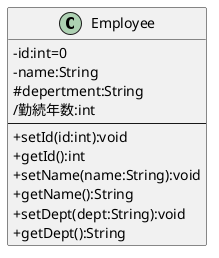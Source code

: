 @startuml
skinparam classAttributeIconSize 0
' class A <<stereotype>>{} 
' class B {
'     - 属性１:int
'     - 属性2:String
' }
' class C{
'     ---
'     + 操作1():void
'     + 操作2():String
' }
' class D{
'     - 属性１:int
'     - 属性2:String
'     ---
'     + 操作1():void
'     + 操作2():String
' }

class Employee {
    -id:int=0
    -name:String
    #depertment:String
    /勤続年数:int
    ---
    +setId(id:int):void
    +getId():int
    +setName(name:String):void
    +getName():String
    +setDept(dept:String):void
    +getDept():String
}
@enduml